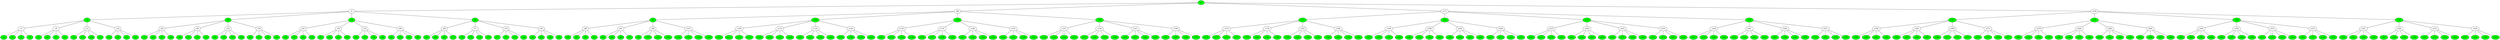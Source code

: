 graph "arbre4x4" {

  "s0" -- "s1";
  "s0" -- "s86";
  "s0" -- "s171";
  "s0" -- "s256";
  "s0"  [style = filled, peripheries = 1, fillcolor = green, fontcolor = black, color = black];
  "s1" -- "s2";
  "s1" -- "s23";
  "s1" -- "s44";
  "s1" -- "s65";
  "s1"  [style = filled, peripheries = 1, fillcolor = white, fontcolor = black, color = black];
  "s2" -- "s3";
  "s2" -- "s8";
  "s2" -- "s13";
  "s2" -- "s18";
  "s2"  [style = filled, peripheries = 1, fillcolor = green, fontcolor = black, color = black];
  "s3" -- "s4";
  "s3" -- "s5";
  "s3" -- "s6";
  "s3" -- "s7";
  "s3"  [style = filled, peripheries = 1, fillcolor = white, fontcolor = black, color = black];
  "s4"  [style = filled, peripheries = 1, fillcolor = green, fontcolor = black, color = black];
  "s5"  [style = filled, peripheries = 1, fillcolor = green, fontcolor = black, color = black];
  "s6"  [style = filled, peripheries = 1, fillcolor = green, fontcolor = black, color = black];
  "s7"  [style = filled, peripheries = 1, fillcolor = green, fontcolor = black, color = black];
  "s8" -- "s9";
  "s8" -- "s10";
  "s8" -- "s11";
  "s8" -- "s12";
  "s8"  [style = filled, peripheries = 1, fillcolor = white, fontcolor = black, color = black];
  "s9"  [style = filled, peripheries = 1, fillcolor = green, fontcolor = black, color = black];
  "s10"  [style = filled, peripheries = 1, fillcolor = green, fontcolor = black, color = black];
  "s11"  [style = filled, peripheries = 1, fillcolor = green, fontcolor = black, color = black];
  "s12"  [style = filled, peripheries = 1, fillcolor = green, fontcolor = black, color = black];
  "s13" -- "s14";
  "s13" -- "s15";
  "s13" -- "s16";
  "s13" -- "s17";
  "s13"  [style = filled, peripheries = 1, fillcolor = white, fontcolor = black, color = black];
  "s14"  [style = filled, peripheries = 1, fillcolor = green, fontcolor = black, color = black];
  "s15"  [style = filled, peripheries = 1, fillcolor = green, fontcolor = black, color = black];
  "s16"  [style = filled, peripheries = 1, fillcolor = green, fontcolor = black, color = black];
  "s17"  [style = filled, peripheries = 1, fillcolor = green, fontcolor = black, color = black];
  "s18" -- "s19";
  "s18" -- "s20";
  "s18" -- "s21";
  "s18" -- "s22";
  "s18"  [style = filled, peripheries = 1, fillcolor = white, fontcolor = black, color = black];
  "s19"  [style = filled, peripheries = 1, fillcolor = green, fontcolor = black, color = black];
  "s20"  [style = filled, peripheries = 1, fillcolor = green, fontcolor = black, color = black];
  "s21"  [style = filled, peripheries = 1, fillcolor = green, fontcolor = black, color = black];
  "s22"  [style = filled, peripheries = 1, fillcolor = green, fontcolor = black, color = black];
  "s23" -- "s24";
  "s23" -- "s29";
  "s23" -- "s34";
  "s23" -- "s39";
  "s23"  [style = filled, peripheries = 1, fillcolor = green, fontcolor = black, color = black];
  "s24" -- "s25";
  "s24" -- "s26";
  "s24" -- "s27";
  "s24" -- "s28";
  "s24"  [style = filled, peripheries = 1, fillcolor = white, fontcolor = black, color = black];
  "s25"  [style = filled, peripheries = 1, fillcolor = green, fontcolor = black, color = black];
  "s26"  [style = filled, peripheries = 1, fillcolor = green, fontcolor = black, color = black];
  "s27"  [style = filled, peripheries = 1, fillcolor = green, fontcolor = black, color = black];
  "s28"  [style = filled, peripheries = 1, fillcolor = green, fontcolor = black, color = black];
  "s29" -- "s30";
  "s29" -- "s31";
  "s29" -- "s32";
  "s29" -- "s33";
  "s29"  [style = filled, peripheries = 1, fillcolor = white, fontcolor = black, color = black];
  "s30"  [style = filled, peripheries = 1, fillcolor = green, fontcolor = black, color = black];
  "s31"  [style = filled, peripheries = 1, fillcolor = green, fontcolor = black, color = black];
  "s32"  [style = filled, peripheries = 1, fillcolor = green, fontcolor = black, color = black];
  "s33"  [style = filled, peripheries = 1, fillcolor = green, fontcolor = black, color = black];
  "s34" -- "s35";
  "s34" -- "s36";
  "s34" -- "s37";
  "s34" -- "s38";
  "s34"  [style = filled, peripheries = 1, fillcolor = white, fontcolor = black, color = black];
  "s35"  [style = filled, peripheries = 1, fillcolor = green, fontcolor = black, color = black];
  "s36"  [style = filled, peripheries = 1, fillcolor = green, fontcolor = black, color = black];
  "s37"  [style = filled, peripheries = 1, fillcolor = green, fontcolor = black, color = black];
  "s38"  [style = filled, peripheries = 1, fillcolor = green, fontcolor = black, color = black];
  "s39" -- "s40";
  "s39" -- "s41";
  "s39" -- "s42";
  "s39" -- "s43";
  "s39"  [style = filled, peripheries = 1, fillcolor = white, fontcolor = black, color = black];
  "s40"  [style = filled, peripheries = 1, fillcolor = green, fontcolor = black, color = black];
  "s41"  [style = filled, peripheries = 1, fillcolor = green, fontcolor = black, color = black];
  "s42"  [style = filled, peripheries = 1, fillcolor = green, fontcolor = black, color = black];
  "s43"  [style = filled, peripheries = 1, fillcolor = green, fontcolor = black, color = black];
  "s44" -- "s45";
  "s44" -- "s50";
  "s44" -- "s55";
  "s44" -- "s60";
  "s44"  [style = filled, peripheries = 1, fillcolor = green, fontcolor = black, color = black];
  "s45" -- "s46";
  "s45" -- "s47";
  "s45" -- "s48";
  "s45" -- "s49";
  "s45"  [style = filled, peripheries = 1, fillcolor = white, fontcolor = black, color = black];
  "s46"  [style = filled, peripheries = 1, fillcolor = green, fontcolor = black, color = black];
  "s47"  [style = filled, peripheries = 1, fillcolor = green, fontcolor = black, color = black];
  "s48"  [style = filled, peripheries = 1, fillcolor = green, fontcolor = black, color = black];
  "s49"  [style = filled, peripheries = 1, fillcolor = green, fontcolor = black, color = black];
  "s50" -- "s51";
  "s50" -- "s52";
  "s50" -- "s53";
  "s50" -- "s54";
  "s50"  [style = filled, peripheries = 1, fillcolor = white, fontcolor = black, color = black];
  "s51"  [style = filled, peripheries = 1, fillcolor = green, fontcolor = black, color = black];
  "s52"  [style = filled, peripheries = 1, fillcolor = green, fontcolor = black, color = black];
  "s53"  [style = filled, peripheries = 1, fillcolor = green, fontcolor = black, color = black];
  "s54"  [style = filled, peripheries = 1, fillcolor = green, fontcolor = black, color = black];
  "s55" -- "s56";
  "s55" -- "s57";
  "s55" -- "s58";
  "s55" -- "s59";
  "s55"  [style = filled, peripheries = 1, fillcolor = white, fontcolor = black, color = black];
  "s56"  [style = filled, peripheries = 1, fillcolor = green, fontcolor = black, color = black];
  "s57"  [style = filled, peripheries = 1, fillcolor = green, fontcolor = black, color = black];
  "s58"  [style = filled, peripheries = 1, fillcolor = green, fontcolor = black, color = black];
  "s59"  [style = filled, peripheries = 1, fillcolor = green, fontcolor = black, color = black];
  "s60" -- "s61";
  "s60" -- "s62";
  "s60" -- "s63";
  "s60" -- "s64";
  "s60"  [style = filled, peripheries = 1, fillcolor = white, fontcolor = black, color = black];
  "s61"  [style = filled, peripheries = 1, fillcolor = green, fontcolor = black, color = black];
  "s62"  [style = filled, peripheries = 1, fillcolor = green, fontcolor = black, color = black];
  "s63"  [style = filled, peripheries = 1, fillcolor = green, fontcolor = black, color = black];
  "s64"  [style = filled, peripheries = 1, fillcolor = green, fontcolor = black, color = black];
  "s65" -- "s66";
  "s65" -- "s71";
  "s65" -- "s76";
  "s65" -- "s81";
  "s65"  [style = filled, peripheries = 1, fillcolor = green, fontcolor = black, color = black];
  "s66" -- "s67";
  "s66" -- "s68";
  "s66" -- "s69";
  "s66" -- "s70";
  "s66"  [style = filled, peripheries = 1, fillcolor = white, fontcolor = black, color = black];
  "s67"  [style = filled, peripheries = 1, fillcolor = green, fontcolor = black, color = black];
  "s68"  [style = filled, peripheries = 1, fillcolor = green, fontcolor = black, color = black];
  "s69"  [style = filled, peripheries = 1, fillcolor = green, fontcolor = black, color = black];
  "s70"  [style = filled, peripheries = 1, fillcolor = green, fontcolor = black, color = black];
  "s71" -- "s72";
  "s71" -- "s73";
  "s71" -- "s74";
  "s71" -- "s75";
  "s71"  [style = filled, peripheries = 1, fillcolor = white, fontcolor = black, color = black];
  "s72"  [style = filled, peripheries = 1, fillcolor = green, fontcolor = black, color = black];
  "s73"  [style = filled, peripheries = 1, fillcolor = green, fontcolor = black, color = black];
  "s74"  [style = filled, peripheries = 1, fillcolor = green, fontcolor = black, color = black];
  "s75"  [style = filled, peripheries = 1, fillcolor = green, fontcolor = black, color = black];
  "s76" -- "s77";
  "s76" -- "s78";
  "s76" -- "s79";
  "s76" -- "s80";
  "s76"  [style = filled, peripheries = 1, fillcolor = white, fontcolor = black, color = black];
  "s77"  [style = filled, peripheries = 1, fillcolor = green, fontcolor = black, color = black];
  "s78"  [style = filled, peripheries = 1, fillcolor = green, fontcolor = black, color = black];
  "s79"  [style = filled, peripheries = 1, fillcolor = green, fontcolor = black, color = black];
  "s80"  [style = filled, peripheries = 1, fillcolor = green, fontcolor = black, color = black];
  "s81" -- "s82";
  "s81" -- "s83";
  "s81" -- "s84";
  "s81" -- "s85";
  "s81"  [style = filled, peripheries = 1, fillcolor = white, fontcolor = black, color = black];
  "s82"  [style = filled, peripheries = 1, fillcolor = green, fontcolor = black, color = black];
  "s83"  [style = filled, peripheries = 1, fillcolor = green, fontcolor = black, color = black];
  "s84"  [style = filled, peripheries = 1, fillcolor = green, fontcolor = black, color = black];
  "s85"  [style = filled, peripheries = 1, fillcolor = green, fontcolor = black, color = black];
  "s86" -- "s87";
  "s86" -- "s108";
  "s86" -- "s129";
  "s86" -- "s150";
  "s86"  [style = filled, peripheries = 1, fillcolor = white, fontcolor = black, color = black];
  "s87" -- "s88";
  "s87" -- "s93";
  "s87" -- "s98";
  "s87" -- "s103";
  "s87"  [style = filled, peripheries = 1, fillcolor = green, fontcolor = black, color = black];
  "s88" -- "s89";
  "s88" -- "s90";
  "s88" -- "s91";
  "s88" -- "s92";
  "s88"  [style = filled, peripheries = 1, fillcolor = white, fontcolor = black, color = black];
  "s89"  [style = filled, peripheries = 1, fillcolor = green, fontcolor = black, color = black];
  "s90"  [style = filled, peripheries = 1, fillcolor = green, fontcolor = black, color = black];
  "s91"  [style = filled, peripheries = 1, fillcolor = green, fontcolor = black, color = black];
  "s92"  [style = filled, peripheries = 1, fillcolor = green, fontcolor = black, color = black];
  "s93" -- "s94";
  "s93" -- "s95";
  "s93" -- "s96";
  "s93" -- "s97";
  "s93"  [style = filled, peripheries = 1, fillcolor = white, fontcolor = black, color = black];
  "s94"  [style = filled, peripheries = 1, fillcolor = green, fontcolor = black, color = black];
  "s95"  [style = filled, peripheries = 1, fillcolor = green, fontcolor = black, color = black];
  "s96"  [style = filled, peripheries = 1, fillcolor = green, fontcolor = black, color = black];
  "s97"  [style = filled, peripheries = 1, fillcolor = green, fontcolor = black, color = black];
  "s98" -- "s99";
  "s98" -- "s100";
  "s98" -- "s101";
  "s98" -- "s102";
  "s98"  [style = filled, peripheries = 1, fillcolor = white, fontcolor = black, color = black];
  "s99"  [style = filled, peripheries = 1, fillcolor = green, fontcolor = black, color = black];
  "s100"  [style = filled, peripheries = 1, fillcolor = green, fontcolor = black, color = black];
  "s101"  [style = filled, peripheries = 1, fillcolor = green, fontcolor = black, color = black];
  "s102"  [style = filled, peripheries = 1, fillcolor = green, fontcolor = black, color = black];
  "s103" -- "s104";
  "s103" -- "s105";
  "s103" -- "s106";
  "s103" -- "s107";
  "s103"  [style = filled, peripheries = 1, fillcolor = white, fontcolor = black, color = black];
  "s104"  [style = filled, peripheries = 1, fillcolor = green, fontcolor = black, color = black];
  "s105"  [style = filled, peripheries = 1, fillcolor = green, fontcolor = black, color = black];
  "s106"  [style = filled, peripheries = 1, fillcolor = green, fontcolor = black, color = black];
  "s107"  [style = filled, peripheries = 1, fillcolor = green, fontcolor = black, color = black];
  "s108" -- "s109";
  "s108" -- "s114";
  "s108" -- "s119";
  "s108" -- "s124";
  "s108"  [style = filled, peripheries = 1, fillcolor = green, fontcolor = black, color = black];
  "s109" -- "s110";
  "s109" -- "s111";
  "s109" -- "s112";
  "s109" -- "s113";
  "s109"  [style = filled, peripheries = 1, fillcolor = white, fontcolor = black, color = black];
  "s110"  [style = filled, peripheries = 1, fillcolor = green, fontcolor = black, color = black];
  "s111"  [style = filled, peripheries = 1, fillcolor = green, fontcolor = black, color = black];
  "s112"  [style = filled, peripheries = 1, fillcolor = green, fontcolor = black, color = black];
  "s113"  [style = filled, peripheries = 1, fillcolor = green, fontcolor = black, color = black];
  "s114" -- "s115";
  "s114" -- "s116";
  "s114" -- "s117";
  "s114" -- "s118";
  "s114"  [style = filled, peripheries = 1, fillcolor = white, fontcolor = black, color = black];
  "s115"  [style = filled, peripheries = 1, fillcolor = green, fontcolor = black, color = black];
  "s116"  [style = filled, peripheries = 1, fillcolor = green, fontcolor = black, color = black];
  "s117"  [style = filled, peripheries = 1, fillcolor = green, fontcolor = black, color = black];
  "s118"  [style = filled, peripheries = 1, fillcolor = green, fontcolor = black, color = black];
  "s119" -- "s120";
  "s119" -- "s121";
  "s119" -- "s122";
  "s119" -- "s123";
  "s119"  [style = filled, peripheries = 1, fillcolor = white, fontcolor = black, color = black];
  "s120"  [style = filled, peripheries = 1, fillcolor = green, fontcolor = black, color = black];
  "s121"  [style = filled, peripheries = 1, fillcolor = green, fontcolor = black, color = black];
  "s122"  [style = filled, peripheries = 1, fillcolor = green, fontcolor = black, color = black];
  "s123"  [style = filled, peripheries = 1, fillcolor = green, fontcolor = black, color = black];
  "s124" -- "s125";
  "s124" -- "s126";
  "s124" -- "s127";
  "s124" -- "s128";
  "s124"  [style = filled, peripheries = 1, fillcolor = white, fontcolor = black, color = black];
  "s125"  [style = filled, peripheries = 1, fillcolor = green, fontcolor = black, color = black];
  "s126"  [style = filled, peripheries = 1, fillcolor = green, fontcolor = black, color = black];
  "s127"  [style = filled, peripheries = 1, fillcolor = green, fontcolor = black, color = black];
  "s128"  [style = filled, peripheries = 1, fillcolor = green, fontcolor = black, color = black];
  "s129" -- "s130";
  "s129" -- "s135";
  "s129" -- "s140";
  "s129" -- "s145";
  "s129"  [style = filled, peripheries = 1, fillcolor = green, fontcolor = black, color = black];
  "s130" -- "s131";
  "s130" -- "s132";
  "s130" -- "s133";
  "s130" -- "s134";
  "s130"  [style = filled, peripheries = 1, fillcolor = white, fontcolor = black, color = black];
  "s131"  [style = filled, peripheries = 1, fillcolor = green, fontcolor = black, color = black];
  "s132"  [style = filled, peripheries = 1, fillcolor = green, fontcolor = black, color = black];
  "s133"  [style = filled, peripheries = 1, fillcolor = green, fontcolor = black, color = black];
  "s134"  [style = filled, peripheries = 1, fillcolor = green, fontcolor = black, color = black];
  "s135" -- "s136";
  "s135" -- "s137";
  "s135" -- "s138";
  "s135" -- "s139";
  "s135"  [style = filled, peripheries = 1, fillcolor = white, fontcolor = black, color = black];
  "s136"  [style = filled, peripheries = 1, fillcolor = green, fontcolor = black, color = black];
  "s137"  [style = filled, peripheries = 1, fillcolor = green, fontcolor = black, color = black];
  "s138"  [style = filled, peripheries = 1, fillcolor = green, fontcolor = black, color = black];
  "s139"  [style = filled, peripheries = 1, fillcolor = green, fontcolor = black, color = black];
  "s140" -- "s141";
  "s140" -- "s142";
  "s140" -- "s143";
  "s140" -- "s144";
  "s140"  [style = filled, peripheries = 1, fillcolor = white, fontcolor = black, color = black];
  "s141"  [style = filled, peripheries = 1, fillcolor = green, fontcolor = black, color = black];
  "s142"  [style = filled, peripheries = 1, fillcolor = green, fontcolor = black, color = black];
  "s143"  [style = filled, peripheries = 1, fillcolor = green, fontcolor = black, color = black];
  "s144"  [style = filled, peripheries = 1, fillcolor = green, fontcolor = black, color = black];
  "s145" -- "s146";
  "s145" -- "s147";
  "s145" -- "s148";
  "s145" -- "s149";
  "s145"  [style = filled, peripheries = 1, fillcolor = white, fontcolor = black, color = black];
  "s146"  [style = filled, peripheries = 1, fillcolor = green, fontcolor = black, color = black];
  "s147"  [style = filled, peripheries = 1, fillcolor = green, fontcolor = black, color = black];
  "s148"  [style = filled, peripheries = 1, fillcolor = green, fontcolor = black, color = black];
  "s149"  [style = filled, peripheries = 1, fillcolor = green, fontcolor = black, color = black];
  "s150" -- "s151";
  "s150" -- "s156";
  "s150" -- "s161";
  "s150" -- "s166";
  "s150"  [style = filled, peripheries = 1, fillcolor = green, fontcolor = black, color = black];
  "s151" -- "s152";
  "s151" -- "s153";
  "s151" -- "s154";
  "s151" -- "s155";
  "s151"  [style = filled, peripheries = 1, fillcolor = white, fontcolor = black, color = black];
  "s152"  [style = filled, peripheries = 1, fillcolor = green, fontcolor = black, color = black];
  "s153"  [style = filled, peripheries = 1, fillcolor = green, fontcolor = black, color = black];
  "s154"  [style = filled, peripheries = 1, fillcolor = green, fontcolor = black, color = black];
  "s155"  [style = filled, peripheries = 1, fillcolor = green, fontcolor = black, color = black];
  "s156" -- "s157";
  "s156" -- "s158";
  "s156" -- "s159";
  "s156" -- "s160";
  "s156"  [style = filled, peripheries = 1, fillcolor = white, fontcolor = black, color = black];
  "s157"  [style = filled, peripheries = 1, fillcolor = green, fontcolor = black, color = black];
  "s158"  [style = filled, peripheries = 1, fillcolor = green, fontcolor = black, color = black];
  "s159"  [style = filled, peripheries = 1, fillcolor = green, fontcolor = black, color = black];
  "s160"  [style = filled, peripheries = 1, fillcolor = green, fontcolor = black, color = black];
  "s161" -- "s162";
  "s161" -- "s163";
  "s161" -- "s164";
  "s161" -- "s165";
  "s161"  [style = filled, peripheries = 1, fillcolor = white, fontcolor = black, color = black];
  "s162"  [style = filled, peripheries = 1, fillcolor = green, fontcolor = black, color = black];
  "s163"  [style = filled, peripheries = 1, fillcolor = green, fontcolor = black, color = black];
  "s164"  [style = filled, peripheries = 1, fillcolor = green, fontcolor = black, color = black];
  "s165"  [style = filled, peripheries = 1, fillcolor = green, fontcolor = black, color = black];
  "s166" -- "s167";
  "s166" -- "s168";
  "s166" -- "s169";
  "s166" -- "s170";
  "s166"  [style = filled, peripheries = 1, fillcolor = white, fontcolor = black, color = black];
  "s167"  [style = filled, peripheries = 1, fillcolor = green, fontcolor = black, color = black];
  "s168"  [style = filled, peripheries = 1, fillcolor = green, fontcolor = black, color = black];
  "s169"  [style = filled, peripheries = 1, fillcolor = green, fontcolor = black, color = black];
  "s170"  [style = filled, peripheries = 1, fillcolor = green, fontcolor = black, color = black];
  "s171" -- "s172";
  "s171" -- "s193";
  "s171" -- "s214";
  "s171" -- "s235";
  "s171"  [style = filled, peripheries = 1, fillcolor = white, fontcolor = black, color = black];
  "s172" -- "s173";
  "s172" -- "s178";
  "s172" -- "s183";
  "s172" -- "s188";
  "s172"  [style = filled, peripheries = 1, fillcolor = green, fontcolor = black, color = black];
  "s173" -- "s174";
  "s173" -- "s175";
  "s173" -- "s176";
  "s173" -- "s177";
  "s173"  [style = filled, peripheries = 1, fillcolor = white, fontcolor = black, color = black];
  "s174"  [style = filled, peripheries = 1, fillcolor = green, fontcolor = black, color = black];
  "s175"  [style = filled, peripheries = 1, fillcolor = green, fontcolor = black, color = black];
  "s176"  [style = filled, peripheries = 1, fillcolor = green, fontcolor = black, color = black];
  "s177"  [style = filled, peripheries = 1, fillcolor = green, fontcolor = black, color = black];
  "s178" -- "s179";
  "s178" -- "s180";
  "s178" -- "s181";
  "s178" -- "s182";
  "s178"  [style = filled, peripheries = 1, fillcolor = white, fontcolor = black, color = black];
  "s179"  [style = filled, peripheries = 1, fillcolor = green, fontcolor = black, color = black];
  "s180"  [style = filled, peripheries = 1, fillcolor = green, fontcolor = black, color = black];
  "s181"  [style = filled, peripheries = 1, fillcolor = green, fontcolor = black, color = black];
  "s182"  [style = filled, peripheries = 1, fillcolor = green, fontcolor = black, color = black];
  "s183" -- "s184";
  "s183" -- "s185";
  "s183" -- "s186";
  "s183" -- "s187";
  "s183"  [style = filled, peripheries = 1, fillcolor = white, fontcolor = black, color = black];
  "s184"  [style = filled, peripheries = 1, fillcolor = green, fontcolor = black, color = black];
  "s185"  [style = filled, peripheries = 1, fillcolor = green, fontcolor = black, color = black];
  "s186"  [style = filled, peripheries = 1, fillcolor = green, fontcolor = black, color = black];
  "s187"  [style = filled, peripheries = 1, fillcolor = green, fontcolor = black, color = black];
  "s188" -- "s189";
  "s188" -- "s190";
  "s188" -- "s191";
  "s188" -- "s192";
  "s188"  [style = filled, peripheries = 1, fillcolor = white, fontcolor = black, color = black];
  "s189"  [style = filled, peripheries = 1, fillcolor = green, fontcolor = black, color = black];
  "s190"  [style = filled, peripheries = 1, fillcolor = green, fontcolor = black, color = black];
  "s191"  [style = filled, peripheries = 1, fillcolor = green, fontcolor = black, color = black];
  "s192"  [style = filled, peripheries = 1, fillcolor = green, fontcolor = black, color = black];
  "s193" -- "s194";
  "s193" -- "s199";
  "s193" -- "s204";
  "s193" -- "s209";
  "s193"  [style = filled, peripheries = 1, fillcolor = green, fontcolor = black, color = black];
  "s194" -- "s195";
  "s194" -- "s196";
  "s194" -- "s197";
  "s194" -- "s198";
  "s194"  [style = filled, peripheries = 1, fillcolor = white, fontcolor = black, color = black];
  "s195"  [style = filled, peripheries = 1, fillcolor = green, fontcolor = black, color = black];
  "s196"  [style = filled, peripheries = 1, fillcolor = green, fontcolor = black, color = black];
  "s197"  [style = filled, peripheries = 1, fillcolor = green, fontcolor = black, color = black];
  "s198"  [style = filled, peripheries = 1, fillcolor = green, fontcolor = black, color = black];
  "s199" -- "s200";
  "s199" -- "s201";
  "s199" -- "s202";
  "s199" -- "s203";
  "s199"  [style = filled, peripheries = 1, fillcolor = white, fontcolor = black, color = black];
  "s200"  [style = filled, peripheries = 1, fillcolor = green, fontcolor = black, color = black];
  "s201"  [style = filled, peripheries = 1, fillcolor = green, fontcolor = black, color = black];
  "s202"  [style = filled, peripheries = 1, fillcolor = green, fontcolor = black, color = black];
  "s203"  [style = filled, peripheries = 1, fillcolor = green, fontcolor = black, color = black];
  "s204" -- "s205";
  "s204" -- "s206";
  "s204" -- "s207";
  "s204" -- "s208";
  "s204"  [style = filled, peripheries = 1, fillcolor = white, fontcolor = black, color = black];
  "s205"  [style = filled, peripheries = 1, fillcolor = green, fontcolor = black, color = black];
  "s206"  [style = filled, peripheries = 1, fillcolor = green, fontcolor = black, color = black];
  "s207"  [style = filled, peripheries = 1, fillcolor = green, fontcolor = black, color = black];
  "s208"  [style = filled, peripheries = 1, fillcolor = green, fontcolor = black, color = black];
  "s209" -- "s210";
  "s209" -- "s211";
  "s209" -- "s212";
  "s209" -- "s213";
  "s209"  [style = filled, peripheries = 1, fillcolor = white, fontcolor = black, color = black];
  "s210"  [style = filled, peripheries = 1, fillcolor = green, fontcolor = black, color = black];
  "s211"  [style = filled, peripheries = 1, fillcolor = green, fontcolor = black, color = black];
  "s212"  [style = filled, peripheries = 1, fillcolor = green, fontcolor = black, color = black];
  "s213"  [style = filled, peripheries = 1, fillcolor = green, fontcolor = black, color = black];
  "s214" -- "s215";
  "s214" -- "s220";
  "s214" -- "s225";
  "s214" -- "s230";
  "s214"  [style = filled, peripheries = 1, fillcolor = green, fontcolor = black, color = black];
  "s215" -- "s216";
  "s215" -- "s217";
  "s215" -- "s218";
  "s215" -- "s219";
  "s215"  [style = filled, peripheries = 1, fillcolor = white, fontcolor = black, color = black];
  "s216"  [style = filled, peripheries = 1, fillcolor = green, fontcolor = black, color = black];
  "s217"  [style = filled, peripheries = 1, fillcolor = green, fontcolor = black, color = black];
  "s218"  [style = filled, peripheries = 1, fillcolor = green, fontcolor = black, color = black];
  "s219"  [style = filled, peripheries = 1, fillcolor = green, fontcolor = black, color = black];
  "s220" -- "s221";
  "s220" -- "s222";
  "s220" -- "s223";
  "s220" -- "s224";
  "s220"  [style = filled, peripheries = 1, fillcolor = white, fontcolor = black, color = black];
  "s221"  [style = filled, peripheries = 1, fillcolor = green, fontcolor = black, color = black];
  "s222"  [style = filled, peripheries = 1, fillcolor = green, fontcolor = black, color = black];
  "s223"  [style = filled, peripheries = 1, fillcolor = green, fontcolor = black, color = black];
  "s224"  [style = filled, peripheries = 1, fillcolor = green, fontcolor = black, color = black];
  "s225" -- "s226";
  "s225" -- "s227";
  "s225" -- "s228";
  "s225" -- "s229";
  "s225"  [style = filled, peripheries = 1, fillcolor = white, fontcolor = black, color = black];
  "s226"  [style = filled, peripheries = 1, fillcolor = green, fontcolor = black, color = black];
  "s227"  [style = filled, peripheries = 1, fillcolor = green, fontcolor = black, color = black];
  "s228"  [style = filled, peripheries = 1, fillcolor = green, fontcolor = black, color = black];
  "s229"  [style = filled, peripheries = 1, fillcolor = green, fontcolor = black, color = black];
  "s230" -- "s231";
  "s230" -- "s232";
  "s230" -- "s233";
  "s230" -- "s234";
  "s230"  [style = filled, peripheries = 1, fillcolor = white, fontcolor = black, color = black];
  "s231"  [style = filled, peripheries = 1, fillcolor = green, fontcolor = black, color = black];
  "s232"  [style = filled, peripheries = 1, fillcolor = green, fontcolor = black, color = black];
  "s233"  [style = filled, peripheries = 1, fillcolor = green, fontcolor = black, color = black];
  "s234"  [style = filled, peripheries = 1, fillcolor = green, fontcolor = black, color = black];
  "s235" -- "s236";
  "s235" -- "s241";
  "s235" -- "s246";
  "s235" -- "s251";
  "s235"  [style = filled, peripheries = 1, fillcolor = green, fontcolor = black, color = black];
  "s236" -- "s237";
  "s236" -- "s238";
  "s236" -- "s239";
  "s236" -- "s240";
  "s236"  [style = filled, peripheries = 1, fillcolor = white, fontcolor = black, color = black];
  "s237"  [style = filled, peripheries = 1, fillcolor = green, fontcolor = black, color = black];
  "s238"  [style = filled, peripheries = 1, fillcolor = green, fontcolor = black, color = black];
  "s239"  [style = filled, peripheries = 1, fillcolor = green, fontcolor = black, color = black];
  "s240"  [style = filled, peripheries = 1, fillcolor = green, fontcolor = black, color = black];
  "s241" -- "s242";
  "s241" -- "s243";
  "s241" -- "s244";
  "s241" -- "s245";
  "s241"  [style = filled, peripheries = 1, fillcolor = white, fontcolor = black, color = black];
  "s242"  [style = filled, peripheries = 1, fillcolor = green, fontcolor = black, color = black];
  "s243"  [style = filled, peripheries = 1, fillcolor = green, fontcolor = black, color = black];
  "s244"  [style = filled, peripheries = 1, fillcolor = green, fontcolor = black, color = black];
  "s245"  [style = filled, peripheries = 1, fillcolor = green, fontcolor = black, color = black];
  "s246" -- "s247";
  "s246" -- "s248";
  "s246" -- "s249";
  "s246" -- "s250";
  "s246"  [style = filled, peripheries = 1, fillcolor = white, fontcolor = black, color = black];
  "s247"  [style = filled, peripheries = 1, fillcolor = green, fontcolor = black, color = black];
  "s248"  [style = filled, peripheries = 1, fillcolor = green, fontcolor = black, color = black];
  "s249"  [style = filled, peripheries = 1, fillcolor = green, fontcolor = black, color = black];
  "s250"  [style = filled, peripheries = 1, fillcolor = green, fontcolor = black, color = black];
  "s251" -- "s252";
  "s251" -- "s253";
  "s251" -- "s254";
  "s251" -- "s255";
  "s251"  [style = filled, peripheries = 1, fillcolor = white, fontcolor = black, color = black];
  "s252"  [style = filled, peripheries = 1, fillcolor = green, fontcolor = black, color = black];
  "s253"  [style = filled, peripheries = 1, fillcolor = green, fontcolor = black, color = black];
  "s254"  [style = filled, peripheries = 1, fillcolor = green, fontcolor = black, color = black];
  "s255"  [style = filled, peripheries = 1, fillcolor = green, fontcolor = black, color = black];
  "s256" -- "s257";
  "s256" -- "s278";
  "s256" -- "s299";
  "s256" -- "s320";
  "s256"  [style = filled, peripheries = 1, fillcolor = white, fontcolor = black, color = black];
  "s257" -- "s258";
  "s257" -- "s263";
  "s257" -- "s268";
  "s257" -- "s273";
  "s257"  [style = filled, peripheries = 1, fillcolor = green, fontcolor = black, color = black];
  "s258" -- "s259";
  "s258" -- "s260";
  "s258" -- "s261";
  "s258" -- "s262";
  "s258"  [style = filled, peripheries = 1, fillcolor = white, fontcolor = black, color = black];
  "s259"  [style = filled, peripheries = 1, fillcolor = green, fontcolor = black, color = black];
  "s260"  [style = filled, peripheries = 1, fillcolor = green, fontcolor = black, color = black];
  "s261"  [style = filled, peripheries = 1, fillcolor = green, fontcolor = black, color = black];
  "s262"  [style = filled, peripheries = 1, fillcolor = green, fontcolor = black, color = black];
  "s263" -- "s264";
  "s263" -- "s265";
  "s263" -- "s266";
  "s263" -- "s267";
  "s263"  [style = filled, peripheries = 1, fillcolor = white, fontcolor = black, color = black];
  "s264"  [style = filled, peripheries = 1, fillcolor = green, fontcolor = black, color = black];
  "s265"  [style = filled, peripheries = 1, fillcolor = green, fontcolor = black, color = black];
  "s266"  [style = filled, peripheries = 1, fillcolor = green, fontcolor = black, color = black];
  "s267"  [style = filled, peripheries = 1, fillcolor = green, fontcolor = black, color = black];
  "s268" -- "s269";
  "s268" -- "s270";
  "s268" -- "s271";
  "s268" -- "s272";
  "s268"  [style = filled, peripheries = 1, fillcolor = white, fontcolor = black, color = black];
  "s269"  [style = filled, peripheries = 1, fillcolor = green, fontcolor = black, color = black];
  "s270"  [style = filled, peripheries = 1, fillcolor = green, fontcolor = black, color = black];
  "s271"  [style = filled, peripheries = 1, fillcolor = green, fontcolor = black, color = black];
  "s272"  [style = filled, peripheries = 1, fillcolor = green, fontcolor = black, color = black];
  "s273" -- "s274";
  "s273" -- "s275";
  "s273" -- "s276";
  "s273" -- "s277";
  "s273"  [style = filled, peripheries = 1, fillcolor = white, fontcolor = black, color = black];
  "s274"  [style = filled, peripheries = 1, fillcolor = green, fontcolor = black, color = black];
  "s275"  [style = filled, peripheries = 1, fillcolor = green, fontcolor = black, color = black];
  "s276"  [style = filled, peripheries = 1, fillcolor = green, fontcolor = black, color = black];
  "s277"  [style = filled, peripheries = 1, fillcolor = green, fontcolor = black, color = black];
  "s278" -- "s279";
  "s278" -- "s284";
  "s278" -- "s289";
  "s278" -- "s294";
  "s278"  [style = filled, peripheries = 1, fillcolor = green, fontcolor = black, color = black];
  "s279" -- "s280";
  "s279" -- "s281";
  "s279" -- "s282";
  "s279" -- "s283";
  "s279"  [style = filled, peripheries = 1, fillcolor = white, fontcolor = black, color = black];
  "s280"  [style = filled, peripheries = 1, fillcolor = green, fontcolor = black, color = black];
  "s281"  [style = filled, peripheries = 1, fillcolor = green, fontcolor = black, color = black];
  "s282"  [style = filled, peripheries = 1, fillcolor = green, fontcolor = black, color = black];
  "s283"  [style = filled, peripheries = 1, fillcolor = green, fontcolor = black, color = black];
  "s284" -- "s285";
  "s284" -- "s286";
  "s284" -- "s287";
  "s284" -- "s288";
  "s284"  [style = filled, peripheries = 1, fillcolor = white, fontcolor = black, color = black];
  "s285"  [style = filled, peripheries = 1, fillcolor = green, fontcolor = black, color = black];
  "s286"  [style = filled, peripheries = 1, fillcolor = green, fontcolor = black, color = black];
  "s287"  [style = filled, peripheries = 1, fillcolor = green, fontcolor = black, color = black];
  "s288"  [style = filled, peripheries = 1, fillcolor = green, fontcolor = black, color = black];
  "s289" -- "s290";
  "s289" -- "s291";
  "s289" -- "s292";
  "s289" -- "s293";
  "s289"  [style = filled, peripheries = 1, fillcolor = white, fontcolor = black, color = black];
  "s290"  [style = filled, peripheries = 1, fillcolor = green, fontcolor = black, color = black];
  "s291"  [style = filled, peripheries = 1, fillcolor = green, fontcolor = black, color = black];
  "s292"  [style = filled, peripheries = 1, fillcolor = green, fontcolor = black, color = black];
  "s293"  [style = filled, peripheries = 1, fillcolor = green, fontcolor = black, color = black];
  "s294" -- "s295";
  "s294" -- "s296";
  "s294" -- "s297";
  "s294" -- "s298";
  "s294"  [style = filled, peripheries = 1, fillcolor = white, fontcolor = black, color = black];
  "s295"  [style = filled, peripheries = 1, fillcolor = green, fontcolor = black, color = black];
  "s296"  [style = filled, peripheries = 1, fillcolor = green, fontcolor = black, color = black];
  "s297"  [style = filled, peripheries = 1, fillcolor = green, fontcolor = black, color = black];
  "s298"  [style = filled, peripheries = 1, fillcolor = green, fontcolor = black, color = black];
  "s299" -- "s300";
  "s299" -- "s305";
  "s299" -- "s310";
  "s299" -- "s315";
  "s299"  [style = filled, peripheries = 1, fillcolor = green, fontcolor = black, color = black];
  "s300" -- "s301";
  "s300" -- "s302";
  "s300" -- "s303";
  "s300" -- "s304";
  "s300"  [style = filled, peripheries = 1, fillcolor = white, fontcolor = black, color = black];
  "s301"  [style = filled, peripheries = 1, fillcolor = green, fontcolor = black, color = black];
  "s302"  [style = filled, peripheries = 1, fillcolor = green, fontcolor = black, color = black];
  "s303"  [style = filled, peripheries = 1, fillcolor = green, fontcolor = black, color = black];
  "s304"  [style = filled, peripheries = 1, fillcolor = green, fontcolor = black, color = black];
  "s305" -- "s306";
  "s305" -- "s307";
  "s305" -- "s308";
  "s305" -- "s309";
  "s305"  [style = filled, peripheries = 1, fillcolor = white, fontcolor = black, color = black];
  "s306"  [style = filled, peripheries = 1, fillcolor = green, fontcolor = black, color = black];
  "s307"  [style = filled, peripheries = 1, fillcolor = green, fontcolor = black, color = black];
  "s308"  [style = filled, peripheries = 1, fillcolor = green, fontcolor = black, color = black];
  "s309"  [style = filled, peripheries = 1, fillcolor = green, fontcolor = black, color = black];
  "s310" -- "s311";
  "s310" -- "s312";
  "s310" -- "s313";
  "s310" -- "s314";
  "s310"  [style = filled, peripheries = 1, fillcolor = white, fontcolor = black, color = black];
  "s311"  [style = filled, peripheries = 1, fillcolor = green, fontcolor = black, color = black];
  "s312"  [style = filled, peripheries = 1, fillcolor = green, fontcolor = black, color = black];
  "s313"  [style = filled, peripheries = 1, fillcolor = green, fontcolor = black, color = black];
  "s314"  [style = filled, peripheries = 1, fillcolor = green, fontcolor = black, color = black];
  "s315" -- "s316";
  "s315" -- "s317";
  "s315" -- "s318";
  "s315" -- "s319";
  "s315"  [style = filled, peripheries = 1, fillcolor = white, fontcolor = black, color = black];
  "s316"  [style = filled, peripheries = 1, fillcolor = green, fontcolor = black, color = black];
  "s317"  [style = filled, peripheries = 1, fillcolor = green, fontcolor = black, color = black];
  "s318"  [style = filled, peripheries = 1, fillcolor = green, fontcolor = black, color = black];
  "s319"  [style = filled, peripheries = 1, fillcolor = green, fontcolor = black, color = black];
  "s320" -- "s321";
  "s320" -- "s326";
  "s320" -- "s331";
  "s320" -- "s336";
  "s320"  [style = filled, peripheries = 1, fillcolor = green, fontcolor = black, color = black];
  "s321" -- "s322";
  "s321" -- "s323";
  "s321" -- "s324";
  "s321" -- "s325";
  "s321"  [style = filled, peripheries = 1, fillcolor = white, fontcolor = black, color = black];
  "s322"  [style = filled, peripheries = 1, fillcolor = green, fontcolor = black, color = black];
  "s323"  [style = filled, peripheries = 1, fillcolor = green, fontcolor = black, color = black];
  "s324"  [style = filled, peripheries = 1, fillcolor = green, fontcolor = black, color = black];
  "s325"  [style = filled, peripheries = 1, fillcolor = green, fontcolor = black, color = black];
  "s326" -- "s327";
  "s326" -- "s328";
  "s326" -- "s329";
  "s326" -- "s330";
  "s326"  [style = filled, peripheries = 1, fillcolor = white, fontcolor = black, color = black];
  "s327"  [style = filled, peripheries = 1, fillcolor = green, fontcolor = black, color = black];
  "s328"  [style = filled, peripheries = 1, fillcolor = green, fontcolor = black, color = black];
  "s329"  [style = filled, peripheries = 1, fillcolor = green, fontcolor = black, color = black];
  "s330"  [style = filled, peripheries = 1, fillcolor = green, fontcolor = black, color = black];
  "s331" -- "s332";
  "s331" -- "s333";
  "s331" -- "s334";
  "s331" -- "s335";
  "s331"  [style = filled, peripheries = 1, fillcolor = white, fontcolor = black, color = black];
  "s332"  [style = filled, peripheries = 1, fillcolor = green, fontcolor = black, color = black];
  "s333"  [style = filled, peripheries = 1, fillcolor = green, fontcolor = black, color = black];
  "s334"  [style = filled, peripheries = 1, fillcolor = green, fontcolor = black, color = black];
  "s335"  [style = filled, peripheries = 1, fillcolor = green, fontcolor = black, color = black];
  "s336" -- "s337";
  "s336" -- "s338";
  "s336" -- "s339";
  "s336" -- "s340";
  "s336"  [style = filled, peripheries = 1, fillcolor = white, fontcolor = black, color = black];
  "s337"  [style = filled, peripheries = 1, fillcolor = green, fontcolor = black, color = black];
  "s338"  [style = filled, peripheries = 1, fillcolor = green, fontcolor = black, color = black];
  "s339"  [style = filled, peripheries = 1, fillcolor = green, fontcolor = black, color = black];
  "s340"  [style = filled, peripheries = 1, fillcolor = green, fontcolor = black, color = black];
}
